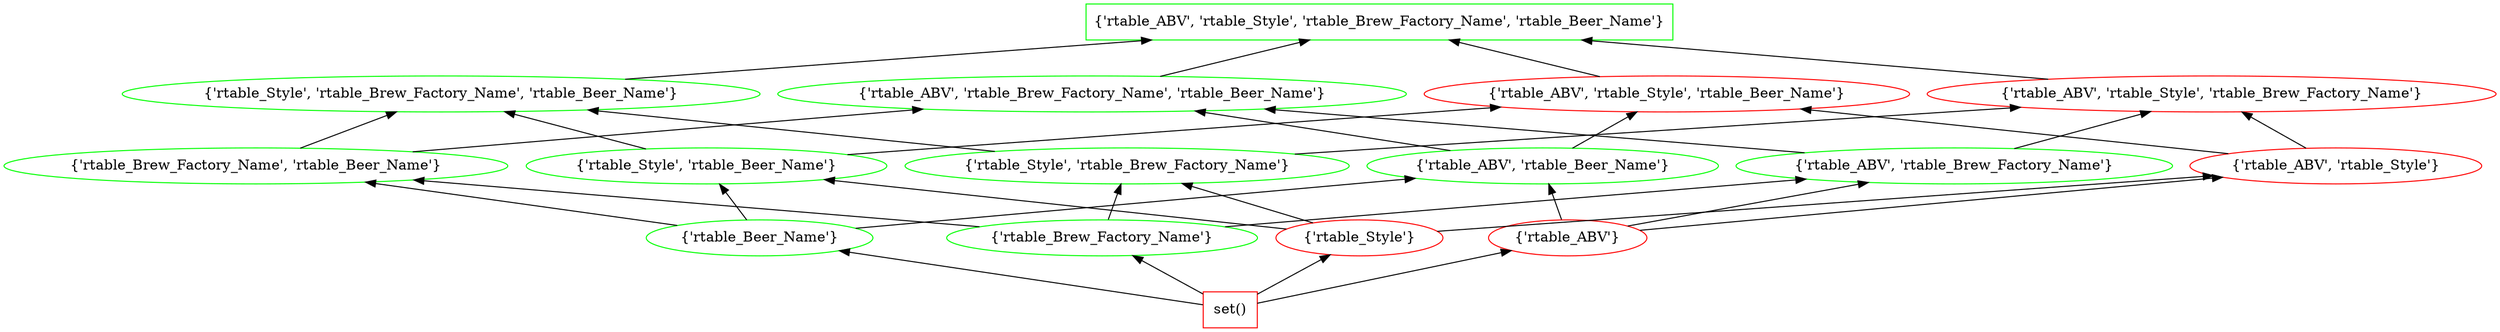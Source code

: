 digraph G {
splines="line"
rankdir=BT
"{'rtable_ABV', 'rtable_Style', 'rtable_Brew_Factory_Name', 'rtable_Beer_Name'}" [shape=box];
"set()" [shape=box];
"set()" [color=red];
"set()" -> "{'rtable_Beer_Name'}";
"set()" -> "{'rtable_Brew_Factory_Name'}";
"set()" -> "{'rtable_Style'}";
"set()" -> "{'rtable_ABV'}";
"{'rtable_Beer_Name'}" [color=green];
"{'rtable_Beer_Name'}" -> "{'rtable_Brew_Factory_Name', 'rtable_Beer_Name'}";
"{'rtable_Beer_Name'}" -> "{'rtable_Style', 'rtable_Beer_Name'}";
"{'rtable_Beer_Name'}" -> "{'rtable_ABV', 'rtable_Beer_Name'}";
"{'rtable_Brew_Factory_Name'}" [color=green];
"{'rtable_Brew_Factory_Name'}" -> "{'rtable_Brew_Factory_Name', 'rtable_Beer_Name'}";
"{'rtable_Brew_Factory_Name'}" -> "{'rtable_Style', 'rtable_Brew_Factory_Name'}";
"{'rtable_Brew_Factory_Name'}" -> "{'rtable_ABV', 'rtable_Brew_Factory_Name'}";
"{'rtable_Style'}" [color=red];
"{'rtable_Style'}" -> "{'rtable_Style', 'rtable_Beer_Name'}";
"{'rtable_Style'}" -> "{'rtable_Style', 'rtable_Brew_Factory_Name'}";
"{'rtable_Style'}" -> "{'rtable_ABV', 'rtable_Style'}";
"{'rtable_ABV'}" [color=red];
"{'rtable_ABV'}" -> "{'rtable_ABV', 'rtable_Beer_Name'}";
"{'rtable_ABV'}" -> "{'rtable_ABV', 'rtable_Brew_Factory_Name'}";
"{'rtable_ABV'}" -> "{'rtable_ABV', 'rtable_Style'}";
"{'rtable_Brew_Factory_Name', 'rtable_Beer_Name'}" [color=green];
"{'rtable_Brew_Factory_Name', 'rtable_Beer_Name'}" -> "{'rtable_Style', 'rtable_Brew_Factory_Name', 'rtable_Beer_Name'}";
"{'rtable_Brew_Factory_Name', 'rtable_Beer_Name'}" -> "{'rtable_ABV', 'rtable_Brew_Factory_Name', 'rtable_Beer_Name'}";
"{'rtable_Style', 'rtable_Beer_Name'}" [color=green];
"{'rtable_Style', 'rtable_Beer_Name'}" -> "{'rtable_Style', 'rtable_Brew_Factory_Name', 'rtable_Beer_Name'}";
"{'rtable_Style', 'rtable_Beer_Name'}" -> "{'rtable_ABV', 'rtable_Style', 'rtable_Beer_Name'}";
"{'rtable_ABV', 'rtable_Beer_Name'}" [color=green];
"{'rtable_ABV', 'rtable_Beer_Name'}" -> "{'rtable_ABV', 'rtable_Brew_Factory_Name', 'rtable_Beer_Name'}";
"{'rtable_ABV', 'rtable_Beer_Name'}" -> "{'rtable_ABV', 'rtable_Style', 'rtable_Beer_Name'}";
"{'rtable_Style', 'rtable_Brew_Factory_Name'}" [color=green];
"{'rtable_Style', 'rtable_Brew_Factory_Name'}" -> "{'rtable_Style', 'rtable_Brew_Factory_Name', 'rtable_Beer_Name'}";
"{'rtable_Style', 'rtable_Brew_Factory_Name'}" -> "{'rtable_ABV', 'rtable_Style', 'rtable_Brew_Factory_Name'}";
"{'rtable_ABV', 'rtable_Brew_Factory_Name'}" [color=green];
"{'rtable_ABV', 'rtable_Brew_Factory_Name'}" -> "{'rtable_ABV', 'rtable_Brew_Factory_Name', 'rtable_Beer_Name'}";
"{'rtable_ABV', 'rtable_Brew_Factory_Name'}" -> "{'rtable_ABV', 'rtable_Style', 'rtable_Brew_Factory_Name'}";
"{'rtable_ABV', 'rtable_Style'}" [color=red];
"{'rtable_ABV', 'rtable_Style'}" -> "{'rtable_ABV', 'rtable_Style', 'rtable_Beer_Name'}";
"{'rtable_ABV', 'rtable_Style'}" -> "{'rtable_ABV', 'rtable_Style', 'rtable_Brew_Factory_Name'}";
"{'rtable_Style', 'rtable_Brew_Factory_Name', 'rtable_Beer_Name'}" [color=green];
"{'rtable_Style', 'rtable_Brew_Factory_Name', 'rtable_Beer_Name'}" -> "{'rtable_ABV', 'rtable_Style', 'rtable_Brew_Factory_Name', 'rtable_Beer_Name'}";
"{'rtable_ABV', 'rtable_Brew_Factory_Name', 'rtable_Beer_Name'}" [color=green];
"{'rtable_ABV', 'rtable_Brew_Factory_Name', 'rtable_Beer_Name'}" -> "{'rtable_ABV', 'rtable_Style', 'rtable_Brew_Factory_Name', 'rtable_Beer_Name'}";
"{'rtable_ABV', 'rtable_Style', 'rtable_Beer_Name'}" [color=red];
"{'rtable_ABV', 'rtable_Style', 'rtable_Beer_Name'}" -> "{'rtable_ABV', 'rtable_Style', 'rtable_Brew_Factory_Name', 'rtable_Beer_Name'}";
"{'rtable_ABV', 'rtable_Style', 'rtable_Brew_Factory_Name'}" [color=red];
"{'rtable_ABV', 'rtable_Style', 'rtable_Brew_Factory_Name'}" -> "{'rtable_ABV', 'rtable_Style', 'rtable_Brew_Factory_Name', 'rtable_Beer_Name'}";
"{'rtable_ABV', 'rtable_Style', 'rtable_Brew_Factory_Name', 'rtable_Beer_Name'}" [color=green];
}